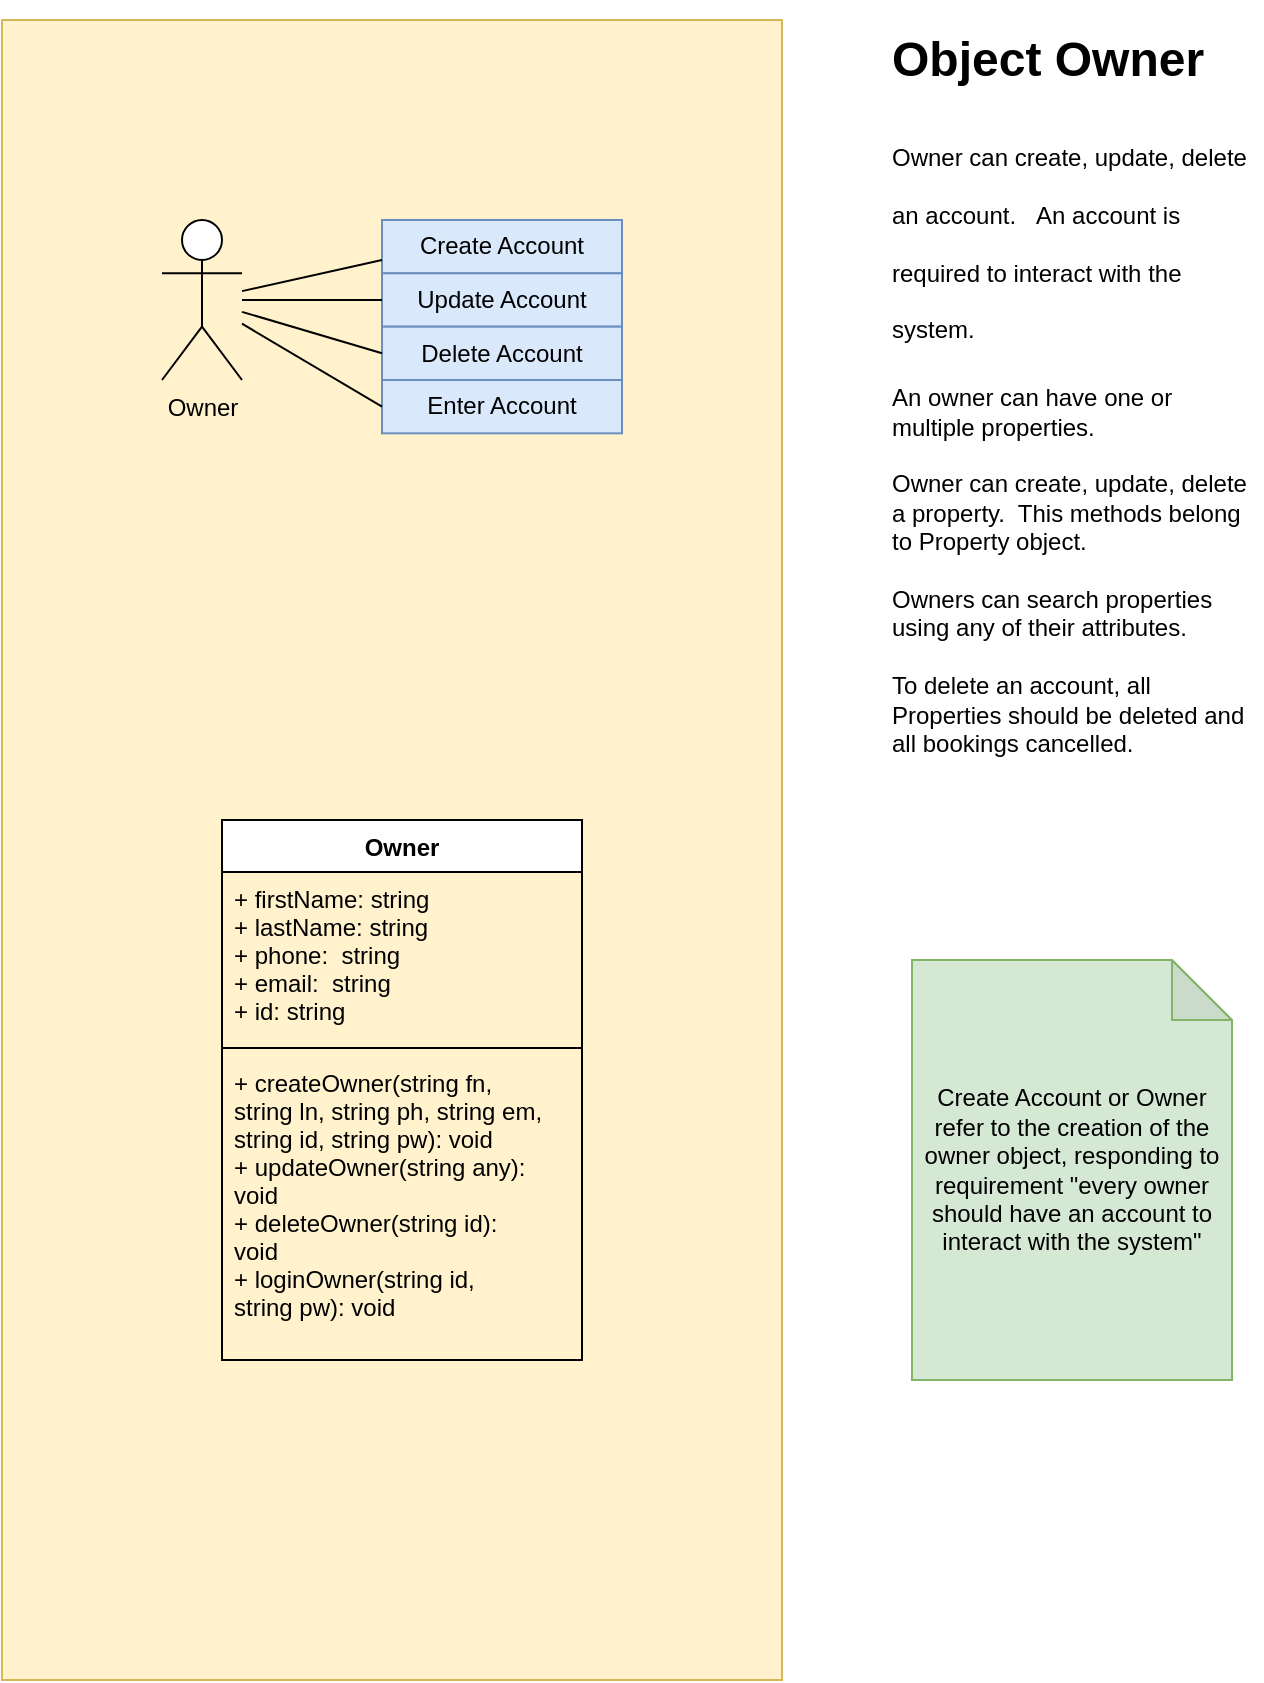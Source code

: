<mxfile version="17.2.4" type="device"><diagram id="z4F4ZQFtw2hnToIYWX7K" name="Page-1"><mxGraphModel dx="1426" dy="857" grid="1" gridSize="10" guides="1" tooltips="1" connect="1" arrows="1" fold="1" page="1" pageScale="1" pageWidth="850" pageHeight="1100" math="0" shadow="0"><root><mxCell id="0"/><mxCell id="1" parent="0"/><mxCell id="TyK6APYXD5lo5GHsjiy4-1" value="&lt;h1&gt;&lt;span&gt;Object Owner&lt;/span&gt;&lt;/h1&gt;&lt;h1&gt;&lt;span style=&quot;font-size: 12px ; font-weight: normal&quot;&gt;Owner can create, update, delete an account.&amp;nbsp; &amp;nbsp;An account is required to interact with the system.&lt;/span&gt;&lt;/h1&gt;&lt;div&gt;&lt;span style=&quot;font-size: 12px ; font-weight: normal&quot;&gt;An owner can have one or multiple properties.&lt;/span&gt;&lt;/div&gt;&lt;div&gt;&lt;span style=&quot;font-size: 12px ; font-weight: normal&quot;&gt;&lt;br&gt;&lt;/span&gt;&lt;/div&gt;&lt;div&gt;&lt;span style=&quot;font-size: 12px ; font-weight: normal&quot;&gt;Owner can create, update, delete a property.&amp;nbsp; This methods belong to Property object.&lt;/span&gt;&lt;/div&gt;&lt;div&gt;&lt;span style=&quot;font-size: 12px ; font-weight: normal&quot;&gt;&lt;br&gt;&lt;/span&gt;&lt;/div&gt;&lt;div&gt;&lt;span style=&quot;font-size: 12px ; font-weight: normal&quot;&gt;Owners can search properties using any of their attributes.&lt;/span&gt;&lt;/div&gt;&lt;div&gt;&lt;span style=&quot;font-size: 12px ; font-weight: normal&quot;&gt;&lt;br&gt;&lt;/span&gt;&lt;/div&gt;&lt;div&gt;&lt;span style=&quot;font-size: 12px ; font-weight: normal&quot;&gt;To delete an account, all Properties should be deleted and all bookings cancelled.&lt;/span&gt;&lt;/div&gt;" style="text;html=1;strokeColor=none;fillColor=none;spacing=5;spacingTop=-20;whiteSpace=wrap;overflow=hidden;rounded=0;" vertex="1" parent="1"><mxGeometry x="570" y="60" width="190" height="380" as="geometry"/></mxCell><mxCell id="TyK6APYXD5lo5GHsjiy4-13" value="" style="rounded=0;whiteSpace=wrap;html=1;fillColor=#fff2cc;strokeColor=#d6b656;" vertex="1" parent="1"><mxGeometry x="130" y="60" width="390" height="830" as="geometry"/></mxCell><mxCell id="TyK6APYXD5lo5GHsjiy4-14" value="Owner" style="swimlane;fontStyle=1;align=center;verticalAlign=top;childLayout=stackLayout;horizontal=1;startSize=26;horizontalStack=0;resizeParent=1;resizeParentMax=0;resizeLast=0;collapsible=1;marginBottom=0;" vertex="1" parent="1"><mxGeometry x="240" y="460" width="180" height="270" as="geometry"/></mxCell><mxCell id="TyK6APYXD5lo5GHsjiy4-15" value="+ firstName: string&#10;+ lastName: string&#10;+ phone:  string&#10;+ email:  string&#10;+ id: string&#10;" style="text;strokeColor=none;fillColor=none;align=left;verticalAlign=top;spacingLeft=4;spacingRight=4;overflow=hidden;rotatable=0;points=[[0,0.5],[1,0.5]];portConstraint=eastwest;" vertex="1" parent="TyK6APYXD5lo5GHsjiy4-14"><mxGeometry y="26" width="180" height="84" as="geometry"/></mxCell><mxCell id="TyK6APYXD5lo5GHsjiy4-16" value="" style="line;strokeWidth=1;fillColor=none;align=left;verticalAlign=middle;spacingTop=-1;spacingLeft=3;spacingRight=3;rotatable=0;labelPosition=right;points=[];portConstraint=eastwest;" vertex="1" parent="TyK6APYXD5lo5GHsjiy4-14"><mxGeometry y="110" width="180" height="8" as="geometry"/></mxCell><mxCell id="TyK6APYXD5lo5GHsjiy4-17" value="+ createOwner(string fn, &#10;string ln, string ph, string em,&#10;string id, string pw): void&#10;+ updateOwner(string any):&#10;void&#10;+ deleteOwner(string id):&#10;void&#10;+ loginOwner(string id, &#10;string pw): void" style="text;strokeColor=none;fillColor=none;align=left;verticalAlign=top;spacingLeft=4;spacingRight=4;overflow=hidden;rotatable=0;points=[[0,0.5],[1,0.5]];portConstraint=eastwest;" vertex="1" parent="TyK6APYXD5lo5GHsjiy4-14"><mxGeometry y="118" width="180" height="152" as="geometry"/></mxCell><mxCell id="TyK6APYXD5lo5GHsjiy4-18" value="Create Account or Owner refer to the creation of the owner object, responding to requirement &quot;every owner should have an account to interact with the system&quot;" style="shape=note;whiteSpace=wrap;html=1;backgroundOutline=1;darkOpacity=0.05;fillColor=#d5e8d4;strokeColor=#82b366;" vertex="1" parent="1"><mxGeometry x="585" y="530" width="160" height="210" as="geometry"/></mxCell><mxCell id="TyK6APYXD5lo5GHsjiy4-2" value="Owner" style="shape=umlActor;verticalLabelPosition=bottom;verticalAlign=top;html=1;outlineConnect=0;" vertex="1" parent="1"><mxGeometry x="210" y="160" width="40" height="80" as="geometry"/></mxCell><mxCell id="TyK6APYXD5lo5GHsjiy4-3" value="Create Account" style="rounded=0;whiteSpace=wrap;html=1;fillColor=#dae8fc;strokeColor=#6c8ebf;" vertex="1" parent="1"><mxGeometry x="320" y="160" width="120" height="26.667" as="geometry"/></mxCell><mxCell id="TyK6APYXD5lo5GHsjiy4-4" value="Update Account" style="rounded=0;whiteSpace=wrap;html=1;fillColor=#dae8fc;strokeColor=#6c8ebf;" vertex="1" parent="1"><mxGeometry x="320" y="186.667" width="120" height="26.667" as="geometry"/></mxCell><mxCell id="TyK6APYXD5lo5GHsjiy4-5" value="Delete Account" style="rounded=0;whiteSpace=wrap;html=1;fillColor=#dae8fc;strokeColor=#6c8ebf;" vertex="1" parent="1"><mxGeometry x="320" y="213.333" width="120" height="26.667" as="geometry"/></mxCell><mxCell id="TyK6APYXD5lo5GHsjiy4-9" value="" style="endArrow=none;html=1;rounded=0;entryX=0;entryY=0.75;entryDx=0;entryDy=0;" edge="1" parent="1" source="TyK6APYXD5lo5GHsjiy4-2" target="TyK6APYXD5lo5GHsjiy4-3"><mxGeometry width="50" height="50" relative="1" as="geometry"><mxPoint x="270" y="195.556" as="sourcePoint"/><mxPoint x="320" y="168.889" as="targetPoint"/></mxGeometry></mxCell><mxCell id="TyK6APYXD5lo5GHsjiy4-10" value="" style="endArrow=none;html=1;rounded=0;entryX=0;entryY=0.5;entryDx=0;entryDy=0;" edge="1" parent="1" source="TyK6APYXD5lo5GHsjiy4-2" target="TyK6APYXD5lo5GHsjiy4-5"><mxGeometry width="50" height="50" relative="1" as="geometry"><mxPoint x="270" y="195.556" as="sourcePoint"/><mxPoint x="330" y="177.778" as="targetPoint"/></mxGeometry></mxCell><mxCell id="TyK6APYXD5lo5GHsjiy4-11" value="" style="endArrow=none;html=1;rounded=0;entryX=0;entryY=0.5;entryDx=0;entryDy=0;" edge="1" parent="1" source="TyK6APYXD5lo5GHsjiy4-2" target="TyK6APYXD5lo5GHsjiy4-4"><mxGeometry width="50" height="50" relative="1" as="geometry"><mxPoint x="270" y="195.556" as="sourcePoint"/><mxPoint x="330" y="235.556" as="targetPoint"/></mxGeometry></mxCell><mxCell id="TyK6APYXD5lo5GHsjiy4-19" value="Enter Account" style="rounded=0;whiteSpace=wrap;html=1;fillColor=#dae8fc;strokeColor=#6c8ebf;" vertex="1" parent="1"><mxGeometry x="320" y="240.003" width="120" height="26.667" as="geometry"/></mxCell><mxCell id="TyK6APYXD5lo5GHsjiy4-20" value="" style="endArrow=none;html=1;rounded=0;entryX=0;entryY=0.5;entryDx=0;entryDy=0;" edge="1" parent="1" source="TyK6APYXD5lo5GHsjiy4-2" target="TyK6APYXD5lo5GHsjiy4-19"><mxGeometry width="50" height="50" relative="1" as="geometry"><mxPoint x="260" y="215.926" as="sourcePoint"/><mxPoint x="330" y="236.667" as="targetPoint"/></mxGeometry></mxCell></root></mxGraphModel></diagram></mxfile>